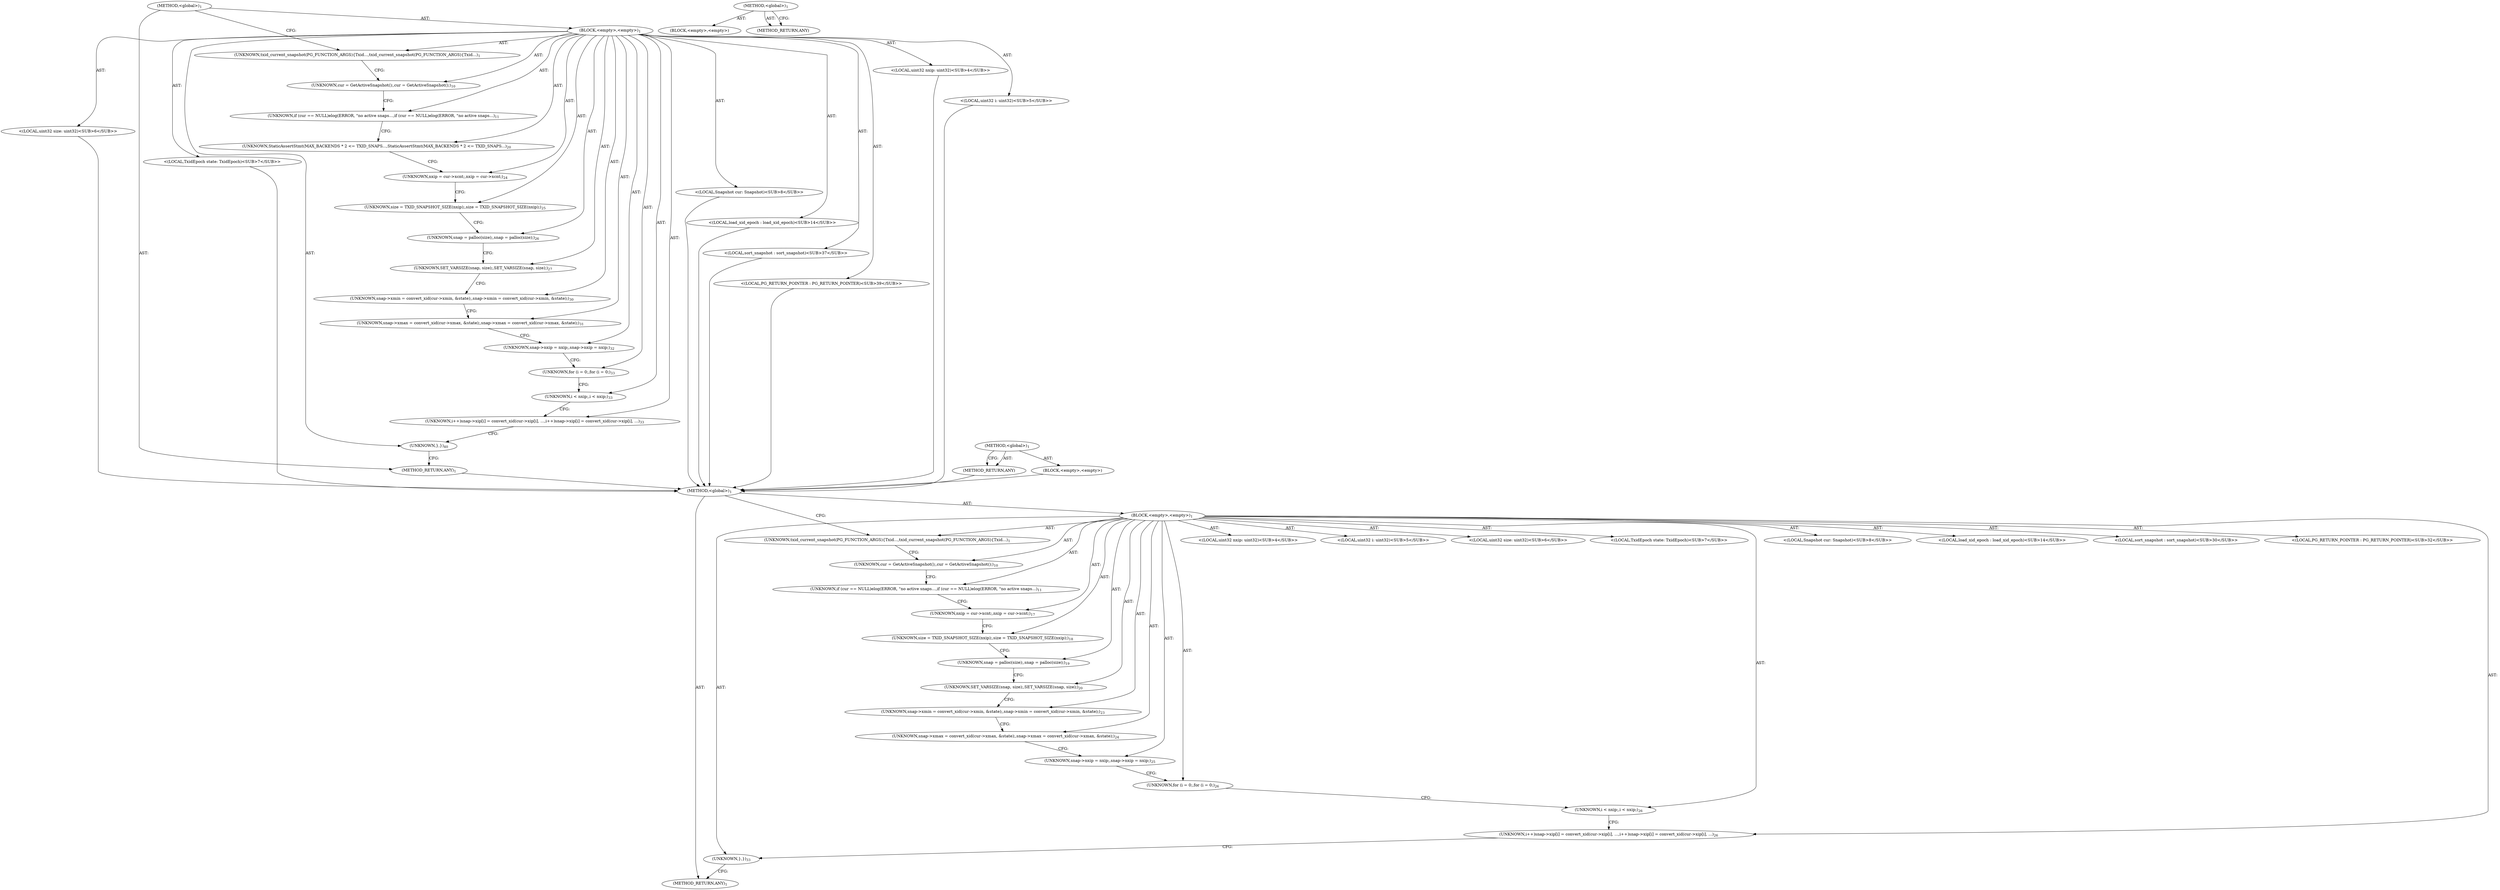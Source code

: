 digraph "&lt;global&gt;" {
vulnerable_6 [label=<(METHOD,&lt;global&gt;)<SUB>1</SUB>>];
vulnerable_7 [label=<(BLOCK,&lt;empty&gt;,&lt;empty&gt;)<SUB>1</SUB>>];
vulnerable_8 [label=<(UNKNOWN,txid_current_snapshot(PG_FUNCTION_ARGS)
{
	Txid...,txid_current_snapshot(PG_FUNCTION_ARGS)
{
	Txid...)<SUB>1</SUB>>];
vulnerable_9 [label="<(LOCAL,uint32 nxip: uint32)<SUB>4</SUB>>"];
vulnerable_10 [label="<(LOCAL,uint32 i: uint32)<SUB>5</SUB>>"];
vulnerable_11 [label="<(LOCAL,uint32 size: uint32)<SUB>6</SUB>>"];
vulnerable_12 [label="<(LOCAL,TxidEpoch state: TxidEpoch)<SUB>7</SUB>>"];
vulnerable_13 [label="<(LOCAL,Snapshot cur: Snapshot)<SUB>8</SUB>>"];
vulnerable_14 [label=<(UNKNOWN,cur = GetActiveSnapshot();,cur = GetActiveSnapshot();)<SUB>10</SUB>>];
vulnerable_15 [label=<(UNKNOWN,if (cur == NULL)
		elog(ERROR, &quot;no active snaps...,if (cur == NULL)
		elog(ERROR, &quot;no active snaps...)<SUB>11</SUB>>];
vulnerable_16 [label="<(LOCAL,load_xid_epoch : load_xid_epoch)<SUB>14</SUB>>"];
vulnerable_17 [label=<(UNKNOWN,nxip = cur-&gt;xcnt;,nxip = cur-&gt;xcnt;)<SUB>17</SUB>>];
vulnerable_18 [label=<(UNKNOWN,size = TXID_SNAPSHOT_SIZE(nxip);,size = TXID_SNAPSHOT_SIZE(nxip);)<SUB>18</SUB>>];
vulnerable_19 [label=<(UNKNOWN,snap = palloc(size);,snap = palloc(size);)<SUB>19</SUB>>];
vulnerable_20 [label=<(UNKNOWN,SET_VARSIZE(snap, size);,SET_VARSIZE(snap, size);)<SUB>20</SUB>>];
vulnerable_21 [label=<(UNKNOWN,snap-&gt;xmin = convert_xid(cur-&gt;xmin, &amp;state);,snap-&gt;xmin = convert_xid(cur-&gt;xmin, &amp;state);)<SUB>23</SUB>>];
vulnerable_22 [label=<(UNKNOWN,snap-&gt;xmax = convert_xid(cur-&gt;xmax, &amp;state);,snap-&gt;xmax = convert_xid(cur-&gt;xmax, &amp;state);)<SUB>24</SUB>>];
vulnerable_23 [label=<(UNKNOWN,snap-&gt;nxip = nxip;,snap-&gt;nxip = nxip;)<SUB>25</SUB>>];
vulnerable_24 [label=<(UNKNOWN,for (i = 0;,for (i = 0;)<SUB>26</SUB>>];
vulnerable_25 [label=<(UNKNOWN,i &lt; nxip;,i &lt; nxip;)<SUB>26</SUB>>];
vulnerable_26 [label=<(UNKNOWN,i++)
		snap-&gt;xip[i] = convert_xid(cur-&gt;xip[i], ...,i++)
		snap-&gt;xip[i] = convert_xid(cur-&gt;xip[i], ...)<SUB>26</SUB>>];
vulnerable_27 [label="<(LOCAL,sort_snapshot : sort_snapshot)<SUB>30</SUB>>"];
vulnerable_28 [label="<(LOCAL,PG_RETURN_POINTER : PG_RETURN_POINTER)<SUB>32</SUB>>"];
vulnerable_29 [label=<(UNKNOWN,},})<SUB>33</SUB>>];
vulnerable_30 [label=<(METHOD_RETURN,ANY)<SUB>1</SUB>>];
vulnerable_47 [label=<(METHOD,&lt;global&gt;)<SUB>1</SUB>>];
vulnerable_48 [label=<(BLOCK,&lt;empty&gt;,&lt;empty&gt;)>];
vulnerable_49 [label=<(METHOD_RETURN,ANY)>];
fixed_6 [label=<(METHOD,&lt;global&gt;)<SUB>1</SUB>>];
fixed_7 [label=<(BLOCK,&lt;empty&gt;,&lt;empty&gt;)<SUB>1</SUB>>];
fixed_8 [label=<(UNKNOWN,txid_current_snapshot(PG_FUNCTION_ARGS)
{
	Txid...,txid_current_snapshot(PG_FUNCTION_ARGS)
{
	Txid...)<SUB>1</SUB>>];
fixed_9 [label="<(LOCAL,uint32 nxip: uint32)<SUB>4</SUB>>"];
fixed_10 [label="<(LOCAL,uint32 i: uint32)<SUB>5</SUB>>"];
fixed_11 [label="<(LOCAL,uint32 size: uint32)<SUB>6</SUB>>"];
fixed_12 [label="<(LOCAL,TxidEpoch state: TxidEpoch)<SUB>7</SUB>>"];
fixed_13 [label="<(LOCAL,Snapshot cur: Snapshot)<SUB>8</SUB>>"];
fixed_14 [label=<(UNKNOWN,cur = GetActiveSnapshot();,cur = GetActiveSnapshot();)<SUB>10</SUB>>];
fixed_15 [label=<(UNKNOWN,if (cur == NULL)
		elog(ERROR, &quot;no active snaps...,if (cur == NULL)
		elog(ERROR, &quot;no active snaps...)<SUB>11</SUB>>];
fixed_16 [label="<(LOCAL,load_xid_epoch : load_xid_epoch)<SUB>14</SUB>>"];
fixed_17 [label=<(UNKNOWN,StaticAssertStmt(MAX_BACKENDS * 2 &lt;= TXID_SNAPS...,StaticAssertStmt(MAX_BACKENDS * 2 &lt;= TXID_SNAPS...)<SUB>20</SUB>>];
fixed_18 [label=<(UNKNOWN,nxip = cur-&gt;xcnt;,nxip = cur-&gt;xcnt;)<SUB>24</SUB>>];
fixed_19 [label=<(UNKNOWN,size = TXID_SNAPSHOT_SIZE(nxip);,size = TXID_SNAPSHOT_SIZE(nxip);)<SUB>25</SUB>>];
fixed_20 [label=<(UNKNOWN,snap = palloc(size);,snap = palloc(size);)<SUB>26</SUB>>];
fixed_21 [label=<(UNKNOWN,SET_VARSIZE(snap, size);,SET_VARSIZE(snap, size);)<SUB>27</SUB>>];
fixed_22 [label=<(UNKNOWN,snap-&gt;xmin = convert_xid(cur-&gt;xmin, &amp;state);,snap-&gt;xmin = convert_xid(cur-&gt;xmin, &amp;state);)<SUB>30</SUB>>];
fixed_23 [label=<(UNKNOWN,snap-&gt;xmax = convert_xid(cur-&gt;xmax, &amp;state);,snap-&gt;xmax = convert_xid(cur-&gt;xmax, &amp;state);)<SUB>31</SUB>>];
fixed_24 [label=<(UNKNOWN,snap-&gt;nxip = nxip;,snap-&gt;nxip = nxip;)<SUB>32</SUB>>];
fixed_25 [label=<(UNKNOWN,for (i = 0;,for (i = 0;)<SUB>33</SUB>>];
fixed_26 [label=<(UNKNOWN,i &lt; nxip;,i &lt; nxip;)<SUB>33</SUB>>];
fixed_27 [label=<(UNKNOWN,i++)
		snap-&gt;xip[i] = convert_xid(cur-&gt;xip[i], ...,i++)
		snap-&gt;xip[i] = convert_xid(cur-&gt;xip[i], ...)<SUB>33</SUB>>];
fixed_28 [label="<(LOCAL,sort_snapshot : sort_snapshot)<SUB>37</SUB>>"];
fixed_29 [label="<(LOCAL,PG_RETURN_POINTER : PG_RETURN_POINTER)<SUB>39</SUB>>"];
fixed_30 [label=<(UNKNOWN,},})<SUB>40</SUB>>];
fixed_31 [label=<(METHOD_RETURN,ANY)<SUB>1</SUB>>];
fixed_48 [label=<(METHOD,&lt;global&gt;)<SUB>1</SUB>>];
fixed_49 [label=<(BLOCK,&lt;empty&gt;,&lt;empty&gt;)>];
fixed_50 [label=<(METHOD_RETURN,ANY)>];
vulnerable_6 -> vulnerable_7  [key=0, label="AST: "];
vulnerable_6 -> vulnerable_30  [key=0, label="AST: "];
vulnerable_6 -> vulnerable_8  [key=0, label="CFG: "];
vulnerable_7 -> vulnerable_8  [key=0, label="AST: "];
vulnerable_7 -> vulnerable_9  [key=0, label="AST: "];
vulnerable_7 -> vulnerable_10  [key=0, label="AST: "];
vulnerable_7 -> vulnerable_11  [key=0, label="AST: "];
vulnerable_7 -> vulnerable_12  [key=0, label="AST: "];
vulnerable_7 -> vulnerable_13  [key=0, label="AST: "];
vulnerable_7 -> vulnerable_14  [key=0, label="AST: "];
vulnerable_7 -> vulnerable_15  [key=0, label="AST: "];
vulnerable_7 -> vulnerable_16  [key=0, label="AST: "];
vulnerable_7 -> vulnerable_17  [key=0, label="AST: "];
vulnerable_7 -> vulnerable_18  [key=0, label="AST: "];
vulnerable_7 -> vulnerable_19  [key=0, label="AST: "];
vulnerable_7 -> vulnerable_20  [key=0, label="AST: "];
vulnerable_7 -> vulnerable_21  [key=0, label="AST: "];
vulnerable_7 -> vulnerable_22  [key=0, label="AST: "];
vulnerable_7 -> vulnerable_23  [key=0, label="AST: "];
vulnerable_7 -> vulnerable_24  [key=0, label="AST: "];
vulnerable_7 -> vulnerable_25  [key=0, label="AST: "];
vulnerable_7 -> vulnerable_26  [key=0, label="AST: "];
vulnerable_7 -> vulnerable_27  [key=0, label="AST: "];
vulnerable_7 -> vulnerable_28  [key=0, label="AST: "];
vulnerable_7 -> vulnerable_29  [key=0, label="AST: "];
vulnerable_8 -> vulnerable_14  [key=0, label="CFG: "];
vulnerable_14 -> vulnerable_15  [key=0, label="CFG: "];
vulnerable_15 -> vulnerable_17  [key=0, label="CFG: "];
vulnerable_17 -> vulnerable_18  [key=0, label="CFG: "];
vulnerable_18 -> vulnerable_19  [key=0, label="CFG: "];
vulnerable_19 -> vulnerable_20  [key=0, label="CFG: "];
vulnerable_20 -> vulnerable_21  [key=0, label="CFG: "];
vulnerable_21 -> vulnerable_22  [key=0, label="CFG: "];
vulnerable_22 -> vulnerable_23  [key=0, label="CFG: "];
vulnerable_23 -> vulnerable_24  [key=0, label="CFG: "];
vulnerable_24 -> vulnerable_25  [key=0, label="CFG: "];
vulnerable_25 -> vulnerable_26  [key=0, label="CFG: "];
vulnerable_26 -> vulnerable_29  [key=0, label="CFG: "];
vulnerable_29 -> vulnerable_30  [key=0, label="CFG: "];
vulnerable_47 -> vulnerable_48  [key=0, label="AST: "];
vulnerable_47 -> vulnerable_49  [key=0, label="AST: "];
vulnerable_47 -> vulnerable_49  [key=1, label="CFG: "];
fixed_6 -> fixed_7  [key=0, label="AST: "];
fixed_6 -> fixed_31  [key=0, label="AST: "];
fixed_6 -> fixed_8  [key=0, label="CFG: "];
fixed_7 -> fixed_8  [key=0, label="AST: "];
fixed_7 -> fixed_9  [key=0, label="AST: "];
fixed_7 -> fixed_10  [key=0, label="AST: "];
fixed_7 -> fixed_11  [key=0, label="AST: "];
fixed_7 -> fixed_12  [key=0, label="AST: "];
fixed_7 -> fixed_13  [key=0, label="AST: "];
fixed_7 -> fixed_14  [key=0, label="AST: "];
fixed_7 -> fixed_15  [key=0, label="AST: "];
fixed_7 -> fixed_16  [key=0, label="AST: "];
fixed_7 -> fixed_17  [key=0, label="AST: "];
fixed_7 -> fixed_18  [key=0, label="AST: "];
fixed_7 -> fixed_19  [key=0, label="AST: "];
fixed_7 -> fixed_20  [key=0, label="AST: "];
fixed_7 -> fixed_21  [key=0, label="AST: "];
fixed_7 -> fixed_22  [key=0, label="AST: "];
fixed_7 -> fixed_23  [key=0, label="AST: "];
fixed_7 -> fixed_24  [key=0, label="AST: "];
fixed_7 -> fixed_25  [key=0, label="AST: "];
fixed_7 -> fixed_26  [key=0, label="AST: "];
fixed_7 -> fixed_27  [key=0, label="AST: "];
fixed_7 -> fixed_28  [key=0, label="AST: "];
fixed_7 -> fixed_29  [key=0, label="AST: "];
fixed_7 -> fixed_30  [key=0, label="AST: "];
fixed_8 -> fixed_14  [key=0, label="CFG: "];
fixed_9 -> vulnerable_6  [key=0];
fixed_10 -> vulnerable_6  [key=0];
fixed_11 -> vulnerable_6  [key=0];
fixed_12 -> vulnerable_6  [key=0];
fixed_13 -> vulnerable_6  [key=0];
fixed_14 -> fixed_15  [key=0, label="CFG: "];
fixed_15 -> fixed_17  [key=0, label="CFG: "];
fixed_16 -> vulnerable_6  [key=0];
fixed_17 -> fixed_18  [key=0, label="CFG: "];
fixed_18 -> fixed_19  [key=0, label="CFG: "];
fixed_19 -> fixed_20  [key=0, label="CFG: "];
fixed_20 -> fixed_21  [key=0, label="CFG: "];
fixed_21 -> fixed_22  [key=0, label="CFG: "];
fixed_22 -> fixed_23  [key=0, label="CFG: "];
fixed_23 -> fixed_24  [key=0, label="CFG: "];
fixed_24 -> fixed_25  [key=0, label="CFG: "];
fixed_25 -> fixed_26  [key=0, label="CFG: "];
fixed_26 -> fixed_27  [key=0, label="CFG: "];
fixed_27 -> fixed_30  [key=0, label="CFG: "];
fixed_28 -> vulnerable_6  [key=0];
fixed_29 -> vulnerable_6  [key=0];
fixed_30 -> fixed_31  [key=0, label="CFG: "];
fixed_31 -> vulnerable_6  [key=0];
fixed_48 -> fixed_49  [key=0, label="AST: "];
fixed_48 -> fixed_50  [key=0, label="AST: "];
fixed_48 -> fixed_50  [key=1, label="CFG: "];
fixed_49 -> vulnerable_6  [key=0];
fixed_50 -> vulnerable_6  [key=0];
}
